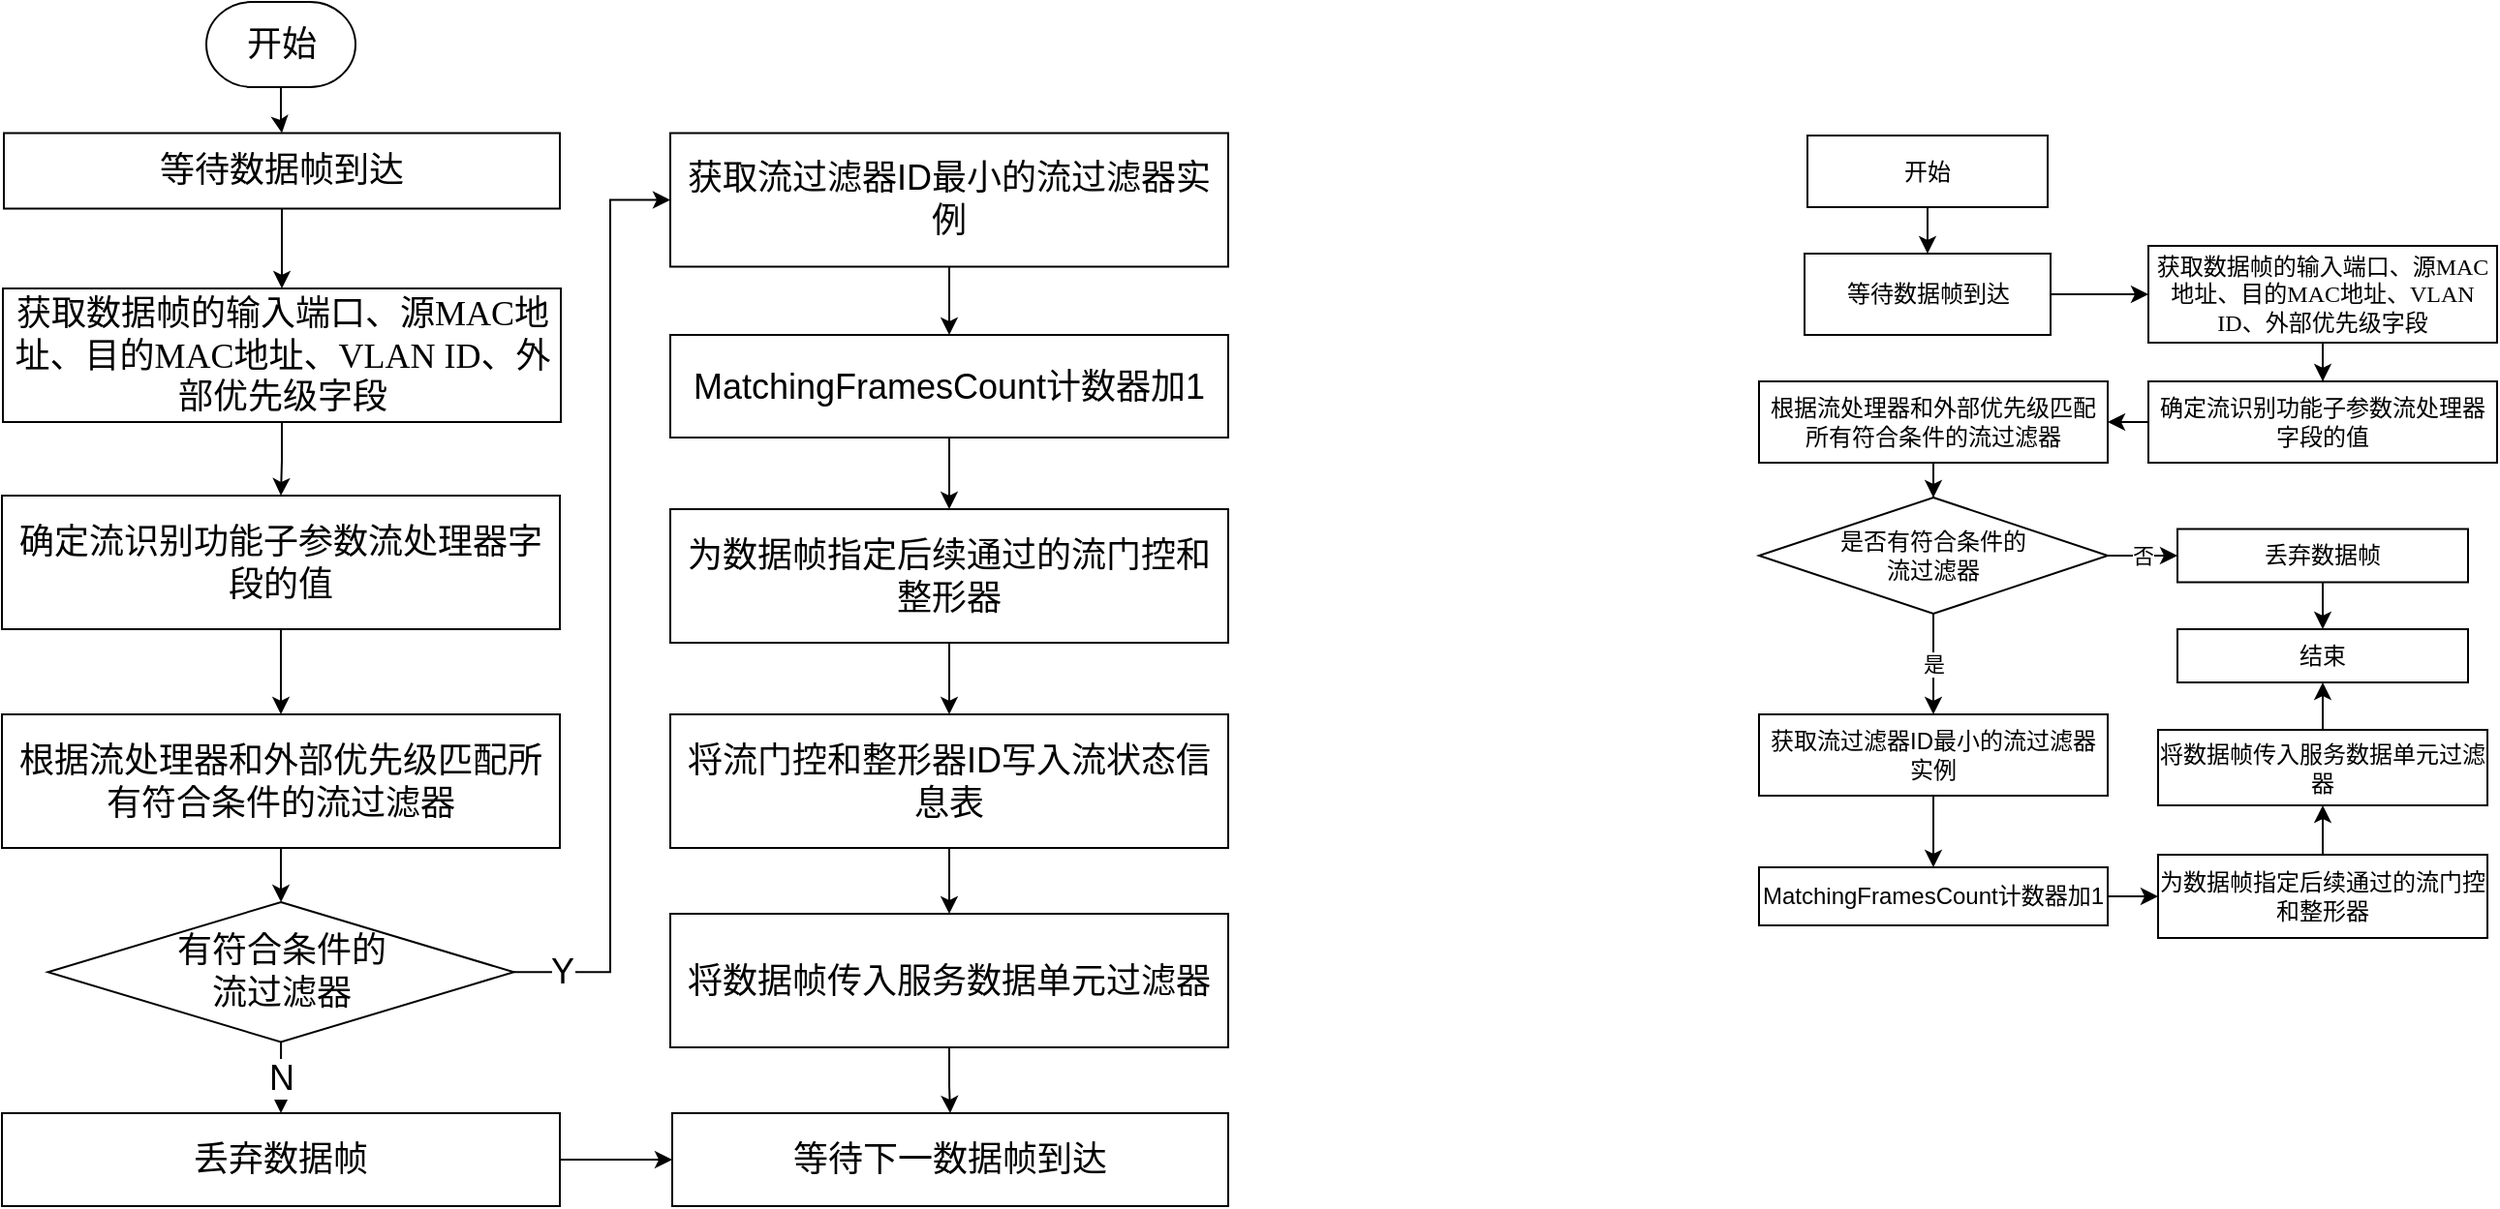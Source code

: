 <mxfile version="14.6.0" type="github">
  <diagram id="QyQZ1uScPsLRSRjPZb-_" name="Page-1">
    <mxGraphModel dx="2222" dy="762" grid="0" gridSize="10" guides="1" tooltips="1" connect="1" arrows="1" fold="1" page="0" pageScale="1" pageWidth="827" pageHeight="1169" math="0" shadow="0">
      <root>
        <mxCell id="0" />
        <mxCell id="1" parent="0" />
        <mxCell id="dyfO0-VfkGhR7HaIdULB-3" value="" style="edgeStyle=orthogonalEdgeStyle;rounded=0;orthogonalLoop=1;jettySize=auto;html=1;" parent="1" source="C5So8QU_zJN5Bs7uF87_-2" target="dyfO0-VfkGhR7HaIdULB-1" edge="1">
          <mxGeometry relative="1" as="geometry" />
        </mxCell>
        <mxCell id="C5So8QU_zJN5Bs7uF87_-2" value="等待数据帧到达" style="rounded=0;whiteSpace=wrap;html=1;strokeWidth=1;" parent="1" vertex="1">
          <mxGeometry x="333.5" y="132" width="127" height="42" as="geometry" />
        </mxCell>
        <mxCell id="C5So8QU_zJN5Bs7uF87_-30" value="" style="edgeStyle=orthogonalEdgeStyle;rounded=0;orthogonalLoop=1;jettySize=auto;html=1;strokeWidth=1;" parent="1" source="C5So8QU_zJN5Bs7uF87_-4" target="C5So8QU_zJN5Bs7uF87_-29" edge="1">
          <mxGeometry relative="1" as="geometry" />
        </mxCell>
        <mxCell id="C5So8QU_zJN5Bs7uF87_-4" value="根据流处理器和外部优先级匹配所有符合条件的流过滤器" style="rounded=0;whiteSpace=wrap;html=1;strokeWidth=1;" parent="1" vertex="1">
          <mxGeometry x="310" y="198" width="180" height="42" as="geometry" />
        </mxCell>
        <mxCell id="C5So8QU_zJN5Bs7uF87_-34" value="" style="edgeStyle=orthogonalEdgeStyle;rounded=0;orthogonalLoop=1;jettySize=auto;html=1;strokeWidth=1;" parent="1" source="C5So8QU_zJN5Bs7uF87_-25" target="C5So8QU_zJN5Bs7uF87_-27" edge="1">
          <mxGeometry relative="1" as="geometry" />
        </mxCell>
        <mxCell id="C5So8QU_zJN5Bs7uF87_-25" value="获取流过滤器ID最小的流过滤器实例" style="whiteSpace=wrap;html=1;strokeWidth=1;" parent="1" vertex="1">
          <mxGeometry x="310" y="370" width="180" height="42" as="geometry" />
        </mxCell>
        <mxCell id="C5So8QU_zJN5Bs7uF87_-36" value="" style="edgeStyle=orthogonalEdgeStyle;rounded=0;orthogonalLoop=1;jettySize=auto;html=1;strokeWidth=1;" parent="1" source="C5So8QU_zJN5Bs7uF87_-27" target="C5So8QU_zJN5Bs7uF87_-35" edge="1">
          <mxGeometry relative="1" as="geometry" />
        </mxCell>
        <mxCell id="C5So8QU_zJN5Bs7uF87_-27" value="&lt;span class=&quot;fontstyle0&quot;&gt;MatchingFramesCount计数器加1&lt;/span&gt;" style="whiteSpace=wrap;html=1;strokeWidth=1;" parent="1" vertex="1">
          <mxGeometry x="310" y="449" width="180" height="30" as="geometry" />
        </mxCell>
        <mxCell id="C5So8QU_zJN5Bs7uF87_-31" value="是" style="edgeStyle=orthogonalEdgeStyle;rounded=0;orthogonalLoop=1;jettySize=auto;html=1;strokeWidth=1;" parent="1" source="C5So8QU_zJN5Bs7uF87_-29" target="C5So8QU_zJN5Bs7uF87_-25" edge="1">
          <mxGeometry relative="1" as="geometry" />
        </mxCell>
        <mxCell id="C5So8QU_zJN5Bs7uF87_-33" value="否" style="edgeStyle=orthogonalEdgeStyle;rounded=0;orthogonalLoop=1;jettySize=auto;html=1;strokeWidth=1;" parent="1" source="C5So8QU_zJN5Bs7uF87_-29" target="C5So8QU_zJN5Bs7uF87_-32" edge="1">
          <mxGeometry relative="1" as="geometry" />
        </mxCell>
        <mxCell id="C5So8QU_zJN5Bs7uF87_-29" value="是否有符合条件的&lt;br&gt;流过滤器" style="rhombus;whiteSpace=wrap;html=1;strokeWidth=1;" parent="1" vertex="1">
          <mxGeometry x="310" y="258" width="180" height="60" as="geometry" />
        </mxCell>
        <mxCell id="dyfO0-VfkGhR7HaIdULB-13" value="" style="edgeStyle=orthogonalEdgeStyle;rounded=0;orthogonalLoop=1;jettySize=auto;html=1;entryX=0.5;entryY=0;entryDx=0;entryDy=0;" parent="1" source="C5So8QU_zJN5Bs7uF87_-32" target="dyfO0-VfkGhR7HaIdULB-11" edge="1">
          <mxGeometry relative="1" as="geometry" />
        </mxCell>
        <mxCell id="C5So8QU_zJN5Bs7uF87_-32" value="丢弃数据帧" style="whiteSpace=wrap;html=1;strokeWidth=1;" parent="1" vertex="1">
          <mxGeometry x="526" y="274.25" width="150" height="27.5" as="geometry" />
        </mxCell>
        <mxCell id="dyfO0-VfkGhR7HaIdULB-7" value="" style="edgeStyle=orthogonalEdgeStyle;rounded=0;orthogonalLoop=1;jettySize=auto;html=1;" parent="1" source="C5So8QU_zJN5Bs7uF87_-35" target="dyfO0-VfkGhR7HaIdULB-6" edge="1">
          <mxGeometry relative="1" as="geometry" />
        </mxCell>
        <mxCell id="C5So8QU_zJN5Bs7uF87_-35" value="为数据帧指定后续通过的流门控和整形器" style="whiteSpace=wrap;html=1;strokeWidth=1;" parent="1" vertex="1">
          <mxGeometry x="516" y="442.5" width="170" height="43" as="geometry" />
        </mxCell>
        <mxCell id="dyfO0-VfkGhR7HaIdULB-4" value="" style="edgeStyle=orthogonalEdgeStyle;rounded=0;orthogonalLoop=1;jettySize=auto;html=1;" parent="1" source="dyfO0-VfkGhR7HaIdULB-1" target="dyfO0-VfkGhR7HaIdULB-2" edge="1">
          <mxGeometry relative="1" as="geometry" />
        </mxCell>
        <mxCell id="dyfO0-VfkGhR7HaIdULB-1" value="&lt;font style=&quot;font-size: 12px&quot;&gt;获取数据帧的&lt;span&gt;输入端口、源&lt;/span&gt;&lt;span lang=&quot;EN-US&quot; style=&quot;font-family: &amp;#34;times new roman&amp;#34; , serif&quot;&gt;MAC&lt;/span&gt;&lt;span&gt;地址、目的&lt;/span&gt;&lt;span lang=&quot;EN-US&quot; style=&quot;font-family: &amp;#34;times new roman&amp;#34; , serif&quot;&gt;MAC&lt;/span&gt;&lt;span&gt;地址、&lt;/span&gt;&lt;span lang=&quot;EN-US&quot; style=&quot;font-family: &amp;#34;times new roman&amp;#34; , serif&quot;&gt;VLAN ID&lt;/span&gt;&lt;span&gt;、外部优先级字段&lt;/span&gt;&lt;/font&gt;" style="rounded=0;whiteSpace=wrap;html=1;strokeWidth=1;" parent="1" vertex="1">
          <mxGeometry x="511" y="128" width="180" height="50" as="geometry" />
        </mxCell>
        <mxCell id="dyfO0-VfkGhR7HaIdULB-5" value="" style="edgeStyle=orthogonalEdgeStyle;rounded=0;orthogonalLoop=1;jettySize=auto;html=1;" parent="1" source="dyfO0-VfkGhR7HaIdULB-2" target="C5So8QU_zJN5Bs7uF87_-4" edge="1">
          <mxGeometry relative="1" as="geometry" />
        </mxCell>
        <mxCell id="dyfO0-VfkGhR7HaIdULB-2" value="&lt;font style=&quot;font-size: 12px&quot;&gt;确定&lt;span&gt;流识别功能子参数&lt;/span&gt;&lt;span&gt;流处理器字段的值&lt;/span&gt;&lt;/font&gt;" style="rounded=0;whiteSpace=wrap;html=1;strokeWidth=1;" parent="1" vertex="1">
          <mxGeometry x="511" y="198" width="180" height="42" as="geometry" />
        </mxCell>
        <mxCell id="dyfO0-VfkGhR7HaIdULB-14" value="" style="edgeStyle=orthogonalEdgeStyle;rounded=0;orthogonalLoop=1;jettySize=auto;html=1;entryX=0.5;entryY=1;entryDx=0;entryDy=0;" parent="1" source="dyfO0-VfkGhR7HaIdULB-6" target="dyfO0-VfkGhR7HaIdULB-11" edge="1">
          <mxGeometry relative="1" as="geometry" />
        </mxCell>
        <mxCell id="dyfO0-VfkGhR7HaIdULB-6" value="将数据帧传入服务数据单元过滤器" style="whiteSpace=wrap;html=1;strokeWidth=1;" parent="1" vertex="1">
          <mxGeometry x="516" y="378" width="170" height="39" as="geometry" />
        </mxCell>
        <mxCell id="dyfO0-VfkGhR7HaIdULB-9" value="" style="edgeStyle=orthogonalEdgeStyle;rounded=0;orthogonalLoop=1;jettySize=auto;html=1;entryX=0.5;entryY=0;entryDx=0;entryDy=0;" parent="1" source="dyfO0-VfkGhR7HaIdULB-8" target="C5So8QU_zJN5Bs7uF87_-2" edge="1">
          <mxGeometry relative="1" as="geometry" />
        </mxCell>
        <mxCell id="dyfO0-VfkGhR7HaIdULB-8" value="开始" style="rounded=0;whiteSpace=wrap;html=1;" parent="1" vertex="1">
          <mxGeometry x="335" y="71" width="124" height="37" as="geometry" />
        </mxCell>
        <mxCell id="dyfO0-VfkGhR7HaIdULB-11" value="结束" style="whiteSpace=wrap;html=1;strokeWidth=1;" parent="1" vertex="1">
          <mxGeometry x="526" y="326" width="150" height="27.5" as="geometry" />
        </mxCell>
        <mxCell id="dyfO0-VfkGhR7HaIdULB-37" value="" style="edgeStyle=orthogonalEdgeStyle;rounded=0;orthogonalLoop=1;jettySize=auto;html=1;fontSize=18;entryX=0.5;entryY=0;entryDx=0;entryDy=0;" parent="1" source="dyfO0-VfkGhR7HaIdULB-15" target="dyfO0-VfkGhR7HaIdULB-18" edge="1">
          <mxGeometry relative="1" as="geometry" />
        </mxCell>
        <mxCell id="dyfO0-VfkGhR7HaIdULB-15" value="&lt;font style=&quot;font-size: 18px;&quot;&gt;开始&lt;/font&gt;" style="strokeWidth=1;html=1;shape=mxgraph.flowchart.terminator;whiteSpace=wrap;fontSize=18;" parent="1" vertex="1">
          <mxGeometry x="-491.5" y="2" width="77" height="44" as="geometry" />
        </mxCell>
        <mxCell id="dyfO0-VfkGhR7HaIdULB-38" value="" style="edgeStyle=orthogonalEdgeStyle;rounded=0;orthogonalLoop=1;jettySize=auto;html=1;fontSize=18;" parent="1" source="dyfO0-VfkGhR7HaIdULB-18" target="dyfO0-VfkGhR7HaIdULB-25" edge="1">
          <mxGeometry relative="1" as="geometry" />
        </mxCell>
        <mxCell id="dyfO0-VfkGhR7HaIdULB-18" value="&lt;font style=&quot;font-size: 18px;&quot;&gt;等待数据帧到达&lt;/font&gt;" style="rounded=0;whiteSpace=wrap;html=1;strokeWidth=1;fontSize=18;" parent="1" vertex="1">
          <mxGeometry x="-596" y="69.75" width="287" height="39" as="geometry" />
        </mxCell>
        <mxCell id="dyfO0-VfkGhR7HaIdULB-41" value="" style="edgeStyle=orthogonalEdgeStyle;rounded=0;orthogonalLoop=1;jettySize=auto;html=1;fontSize=18;" parent="1" source="dyfO0-VfkGhR7HaIdULB-19" target="dyfO0-VfkGhR7HaIdULB-20" edge="1">
          <mxGeometry relative="1" as="geometry" />
        </mxCell>
        <mxCell id="dyfO0-VfkGhR7HaIdULB-19" value="&lt;font style=&quot;font-size: 18px;&quot;&gt;根据流处理器和外部优先级匹配所有符合条件的流过滤器&lt;/font&gt;" style="rounded=0;whiteSpace=wrap;html=1;strokeWidth=1;fontSize=18;" parent="1" vertex="1">
          <mxGeometry x="-597" y="370" width="288" height="69" as="geometry" />
        </mxCell>
        <mxCell id="dyfO0-VfkGhR7HaIdULB-42" value="N" style="edgeStyle=orthogonalEdgeStyle;rounded=0;orthogonalLoop=1;jettySize=auto;html=1;fontSize=18;" parent="1" source="dyfO0-VfkGhR7HaIdULB-20" target="dyfO0-VfkGhR7HaIdULB-28" edge="1">
          <mxGeometry relative="1" as="geometry" />
        </mxCell>
        <mxCell id="dyfO0-VfkGhR7HaIdULB-45" value="Y" style="edgeStyle=orthogonalEdgeStyle;rounded=0;orthogonalLoop=1;jettySize=auto;html=1;fontSize=18;entryX=0;entryY=0.5;entryDx=0;entryDy=0;" parent="1" source="dyfO0-VfkGhR7HaIdULB-20" target="dyfO0-VfkGhR7HaIdULB-22" edge="1">
          <mxGeometry x="-0.895" relative="1" as="geometry">
            <mxPoint as="offset" />
            <Array as="points">
              <mxPoint x="-283" y="503" />
              <mxPoint x="-283" y="104" />
            </Array>
          </mxGeometry>
        </mxCell>
        <mxCell id="dyfO0-VfkGhR7HaIdULB-20" value="&lt;font style=&quot;font-size: 18px;&quot;&gt;有符合条件的&lt;br style=&quot;font-size: 18px;&quot;&gt;流过滤器&lt;/font&gt;" style="rhombus;whiteSpace=wrap;html=1;strokeWidth=1;fontSize=18;" parent="1" vertex="1">
          <mxGeometry x="-573.25" y="467" width="240.5" height="72.25" as="geometry" />
        </mxCell>
        <mxCell id="dyfO0-VfkGhR7HaIdULB-46" value="" style="edgeStyle=orthogonalEdgeStyle;rounded=0;orthogonalLoop=1;jettySize=auto;html=1;fontSize=18;" parent="1" source="dyfO0-VfkGhR7HaIdULB-22" target="dyfO0-VfkGhR7HaIdULB-24" edge="1">
          <mxGeometry relative="1" as="geometry" />
        </mxCell>
        <mxCell id="dyfO0-VfkGhR7HaIdULB-22" value="获取流过滤器ID最小的流过滤器实例" style="rounded=0;whiteSpace=wrap;html=1;strokeWidth=1;fontSize=18;" parent="1" vertex="1">
          <mxGeometry x="-252" y="69.75" width="288" height="69" as="geometry" />
        </mxCell>
        <mxCell id="dyfO0-VfkGhR7HaIdULB-47" value="" style="edgeStyle=orthogonalEdgeStyle;rounded=0;orthogonalLoop=1;jettySize=auto;html=1;fontSize=18;" parent="1" source="dyfO0-VfkGhR7HaIdULB-24" target="dyfO0-VfkGhR7HaIdULB-32" edge="1">
          <mxGeometry relative="1" as="geometry" />
        </mxCell>
        <mxCell id="dyfO0-VfkGhR7HaIdULB-24" value="&lt;font style=&quot;font-size: 18px;&quot;&gt;MatchingFramesCount计数器加1&lt;/font&gt;" style="rounded=0;whiteSpace=wrap;html=1;strokeWidth=1;fontSize=18;" parent="1" vertex="1">
          <mxGeometry x="-252" y="174" width="288" height="53" as="geometry" />
        </mxCell>
        <mxCell id="dyfO0-VfkGhR7HaIdULB-39" value="" style="edgeStyle=orthogonalEdgeStyle;rounded=0;orthogonalLoop=1;jettySize=auto;html=1;fontSize=18;" parent="1" source="dyfO0-VfkGhR7HaIdULB-25" target="dyfO0-VfkGhR7HaIdULB-27" edge="1">
          <mxGeometry relative="1" as="geometry" />
        </mxCell>
        <mxCell id="dyfO0-VfkGhR7HaIdULB-25" value="&lt;font style=&quot;font-size: 18px;&quot;&gt;获取数据帧的输入端口、源&lt;span lang=&quot;EN-US&quot; style=&quot;font-family: &amp;quot;times new roman&amp;quot;, serif; font-size: 18px;&quot;&gt;MAC&lt;/span&gt;地址、目的&lt;span lang=&quot;EN-US&quot; style=&quot;font-family: &amp;quot;times new roman&amp;quot;, serif; font-size: 18px;&quot;&gt;MAC&lt;/span&gt;地址、&lt;span lang=&quot;EN-US&quot; style=&quot;font-family: &amp;quot;times new roman&amp;quot;, serif; font-size: 18px;&quot;&gt;VLAN ID&lt;/span&gt;、外部优先级字段&lt;/font&gt;" style="rounded=0;whiteSpace=wrap;html=1;strokeWidth=1;fontSize=18;" parent="1" vertex="1">
          <mxGeometry x="-596.5" y="150" width="288" height="69" as="geometry" />
        </mxCell>
        <mxCell id="dyfO0-VfkGhR7HaIdULB-40" value="" style="edgeStyle=orthogonalEdgeStyle;rounded=0;orthogonalLoop=1;jettySize=auto;html=1;fontSize=18;" parent="1" source="dyfO0-VfkGhR7HaIdULB-27" target="dyfO0-VfkGhR7HaIdULB-19" edge="1">
          <mxGeometry relative="1" as="geometry" />
        </mxCell>
        <mxCell id="dyfO0-VfkGhR7HaIdULB-27" value="&lt;font style=&quot;font-size: 18px;&quot;&gt;确定流识别功能子参数流处理器字段的值&lt;/font&gt;" style="rounded=0;whiteSpace=wrap;html=1;strokeWidth=1;fontSize=18;" parent="1" vertex="1">
          <mxGeometry x="-597" y="257" width="288" height="69" as="geometry" />
        </mxCell>
        <mxCell id="oKchrxeiVhcm7OmLzuMr-3" value="" style="edgeStyle=orthogonalEdgeStyle;rounded=0;orthogonalLoop=1;jettySize=auto;html=1;" edge="1" parent="1" source="dyfO0-VfkGhR7HaIdULB-28" target="oKchrxeiVhcm7OmLzuMr-1">
          <mxGeometry relative="1" as="geometry" />
        </mxCell>
        <mxCell id="dyfO0-VfkGhR7HaIdULB-28" value="丢弃数据帧" style="rounded=0;whiteSpace=wrap;html=1;strokeWidth=1;fontSize=18;" parent="1" vertex="1">
          <mxGeometry x="-597" y="576" width="288" height="48" as="geometry" />
        </mxCell>
        <mxCell id="oKchrxeiVhcm7OmLzuMr-7" value="" style="edgeStyle=orthogonalEdgeStyle;rounded=0;orthogonalLoop=1;jettySize=auto;html=1;" edge="1" parent="1" source="dyfO0-VfkGhR7HaIdULB-32" target="oKchrxeiVhcm7OmLzuMr-6">
          <mxGeometry relative="1" as="geometry" />
        </mxCell>
        <mxCell id="dyfO0-VfkGhR7HaIdULB-32" value="&lt;span style=&quot;font-size: 18px;&quot;&gt;为数据帧指定后续通过的流门控和整形器&lt;/span&gt;" style="rounded=0;whiteSpace=wrap;html=1;strokeWidth=1;fontSize=18;" parent="1" vertex="1">
          <mxGeometry x="-252" y="264" width="288" height="69" as="geometry" />
        </mxCell>
        <mxCell id="oKchrxeiVhcm7OmLzuMr-5" value="" style="edgeStyle=orthogonalEdgeStyle;rounded=0;orthogonalLoop=1;jettySize=auto;html=1;" edge="1" parent="1" source="dyfO0-VfkGhR7HaIdULB-33" target="oKchrxeiVhcm7OmLzuMr-1">
          <mxGeometry relative="1" as="geometry" />
        </mxCell>
        <mxCell id="dyfO0-VfkGhR7HaIdULB-33" value="&lt;span style=&quot;font-size: 18px;&quot;&gt;将数据帧传入服务数据单元过滤器&lt;/span&gt;" style="rounded=0;whiteSpace=wrap;html=1;strokeWidth=1;fontSize=18;" parent="1" vertex="1">
          <mxGeometry x="-252" y="473" width="288" height="69" as="geometry" />
        </mxCell>
        <mxCell id="oKchrxeiVhcm7OmLzuMr-1" value="&lt;font style=&quot;font-size: 18px&quot;&gt;等待下一数据帧到达&lt;/font&gt;" style="rounded=0;whiteSpace=wrap;html=1;strokeWidth=1;fontSize=18;" vertex="1" parent="1">
          <mxGeometry x="-251" y="576" width="287" height="48" as="geometry" />
        </mxCell>
        <mxCell id="oKchrxeiVhcm7OmLzuMr-8" value="" style="edgeStyle=orthogonalEdgeStyle;rounded=0;orthogonalLoop=1;jettySize=auto;html=1;" edge="1" parent="1" source="oKchrxeiVhcm7OmLzuMr-6" target="dyfO0-VfkGhR7HaIdULB-33">
          <mxGeometry relative="1" as="geometry" />
        </mxCell>
        <mxCell id="oKchrxeiVhcm7OmLzuMr-6" value="&lt;span style=&quot;font-size: 18px&quot;&gt;将&lt;/span&gt;流门控和整形器ID写入流状态信息表" style="rounded=0;whiteSpace=wrap;html=1;strokeWidth=1;fontSize=18;" vertex="1" parent="1">
          <mxGeometry x="-252" y="370" width="288" height="69" as="geometry" />
        </mxCell>
      </root>
    </mxGraphModel>
  </diagram>
</mxfile>
